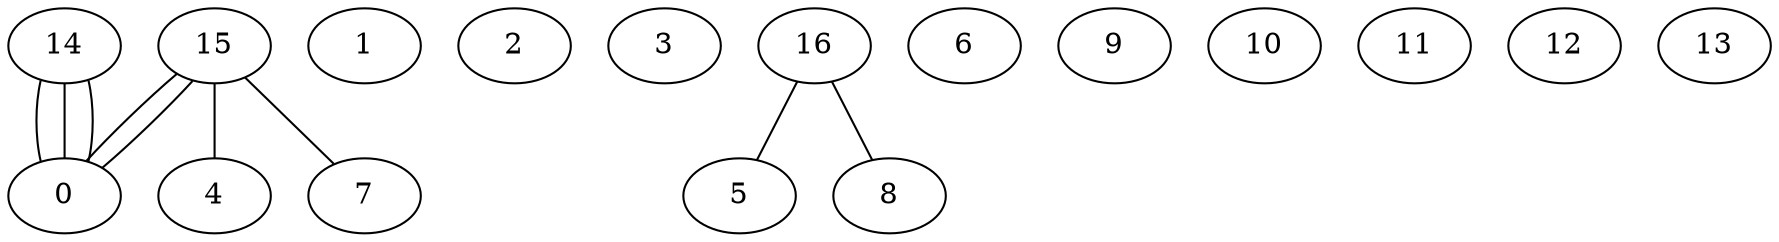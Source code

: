 graph G {
0;
1;
2;
3;
4;
5;
6;
7;
8;
9;
10;
11;
12;
13;
14;
15;
16;
16--5 ;
16--8 ;
15--7 ;
15--4 ;
15--0 ;
15--0 ;
14--0 ;
14--0 ;
14--0 ;
}
